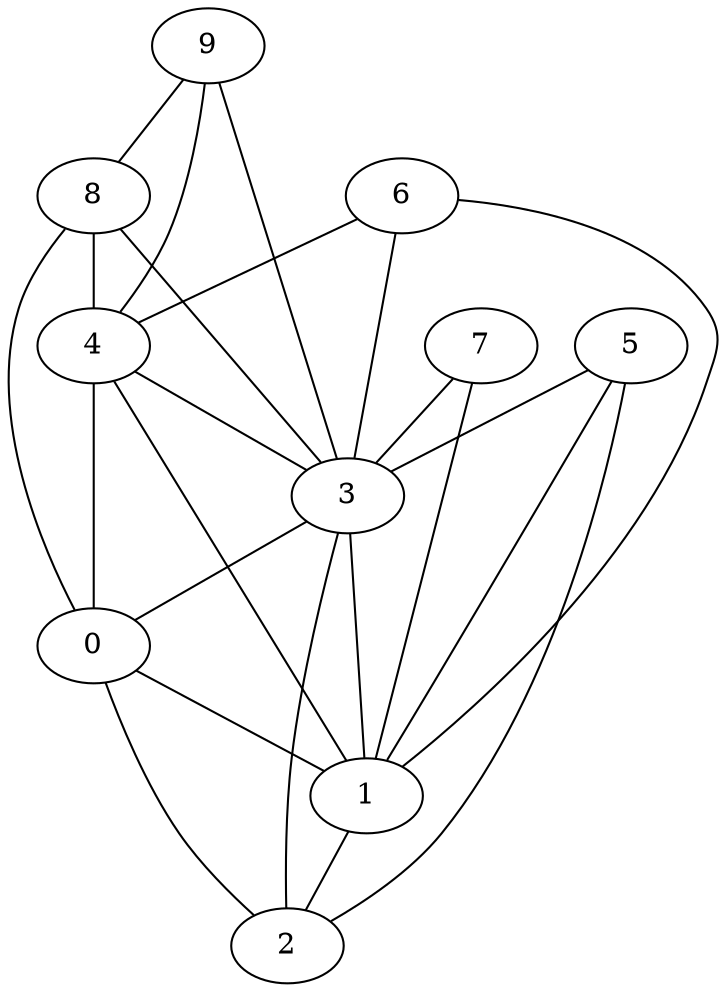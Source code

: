 graph {
    0 [ label = "0" ]
    1 [ label = "1" ]
    2 [ label = "2" ]
    3 [ label = "3" ]
    4 [ label = "4" ]
    5 [ label = "5" ]
    6 [ label = "6" ]
    7 [ label = "7" ]
    8 [ label = "8" ]
    9 [ label = "9" ]
    0 -- 1 [ ]
    0 -- 2 [ ]
    1 -- 2 [ ]
    3 -- 0 [ ]
    3 -- 1 [ ]
    3 -- 2 [ ]
    4 -- 0 [ ]
    4 -- 1 [ ]
    4 -- 3 [ ]
    5 -- 1 [ ]
    5 -- 2 [ ]
    5 -- 3 [ ]
    6 -- 1 [ ]
    6 -- 3 [ ]
    6 -- 4 [ ]
    7 -- 1 [ ]
    7 -- 3 [ ]
    9 -- 8 [ ]
    8 -- 0 [ ]
    8 -- 3 [ ]
    8 -- 4 [ ]
    9 -- 3 [ ]
    9 -- 4 [ ]
}
